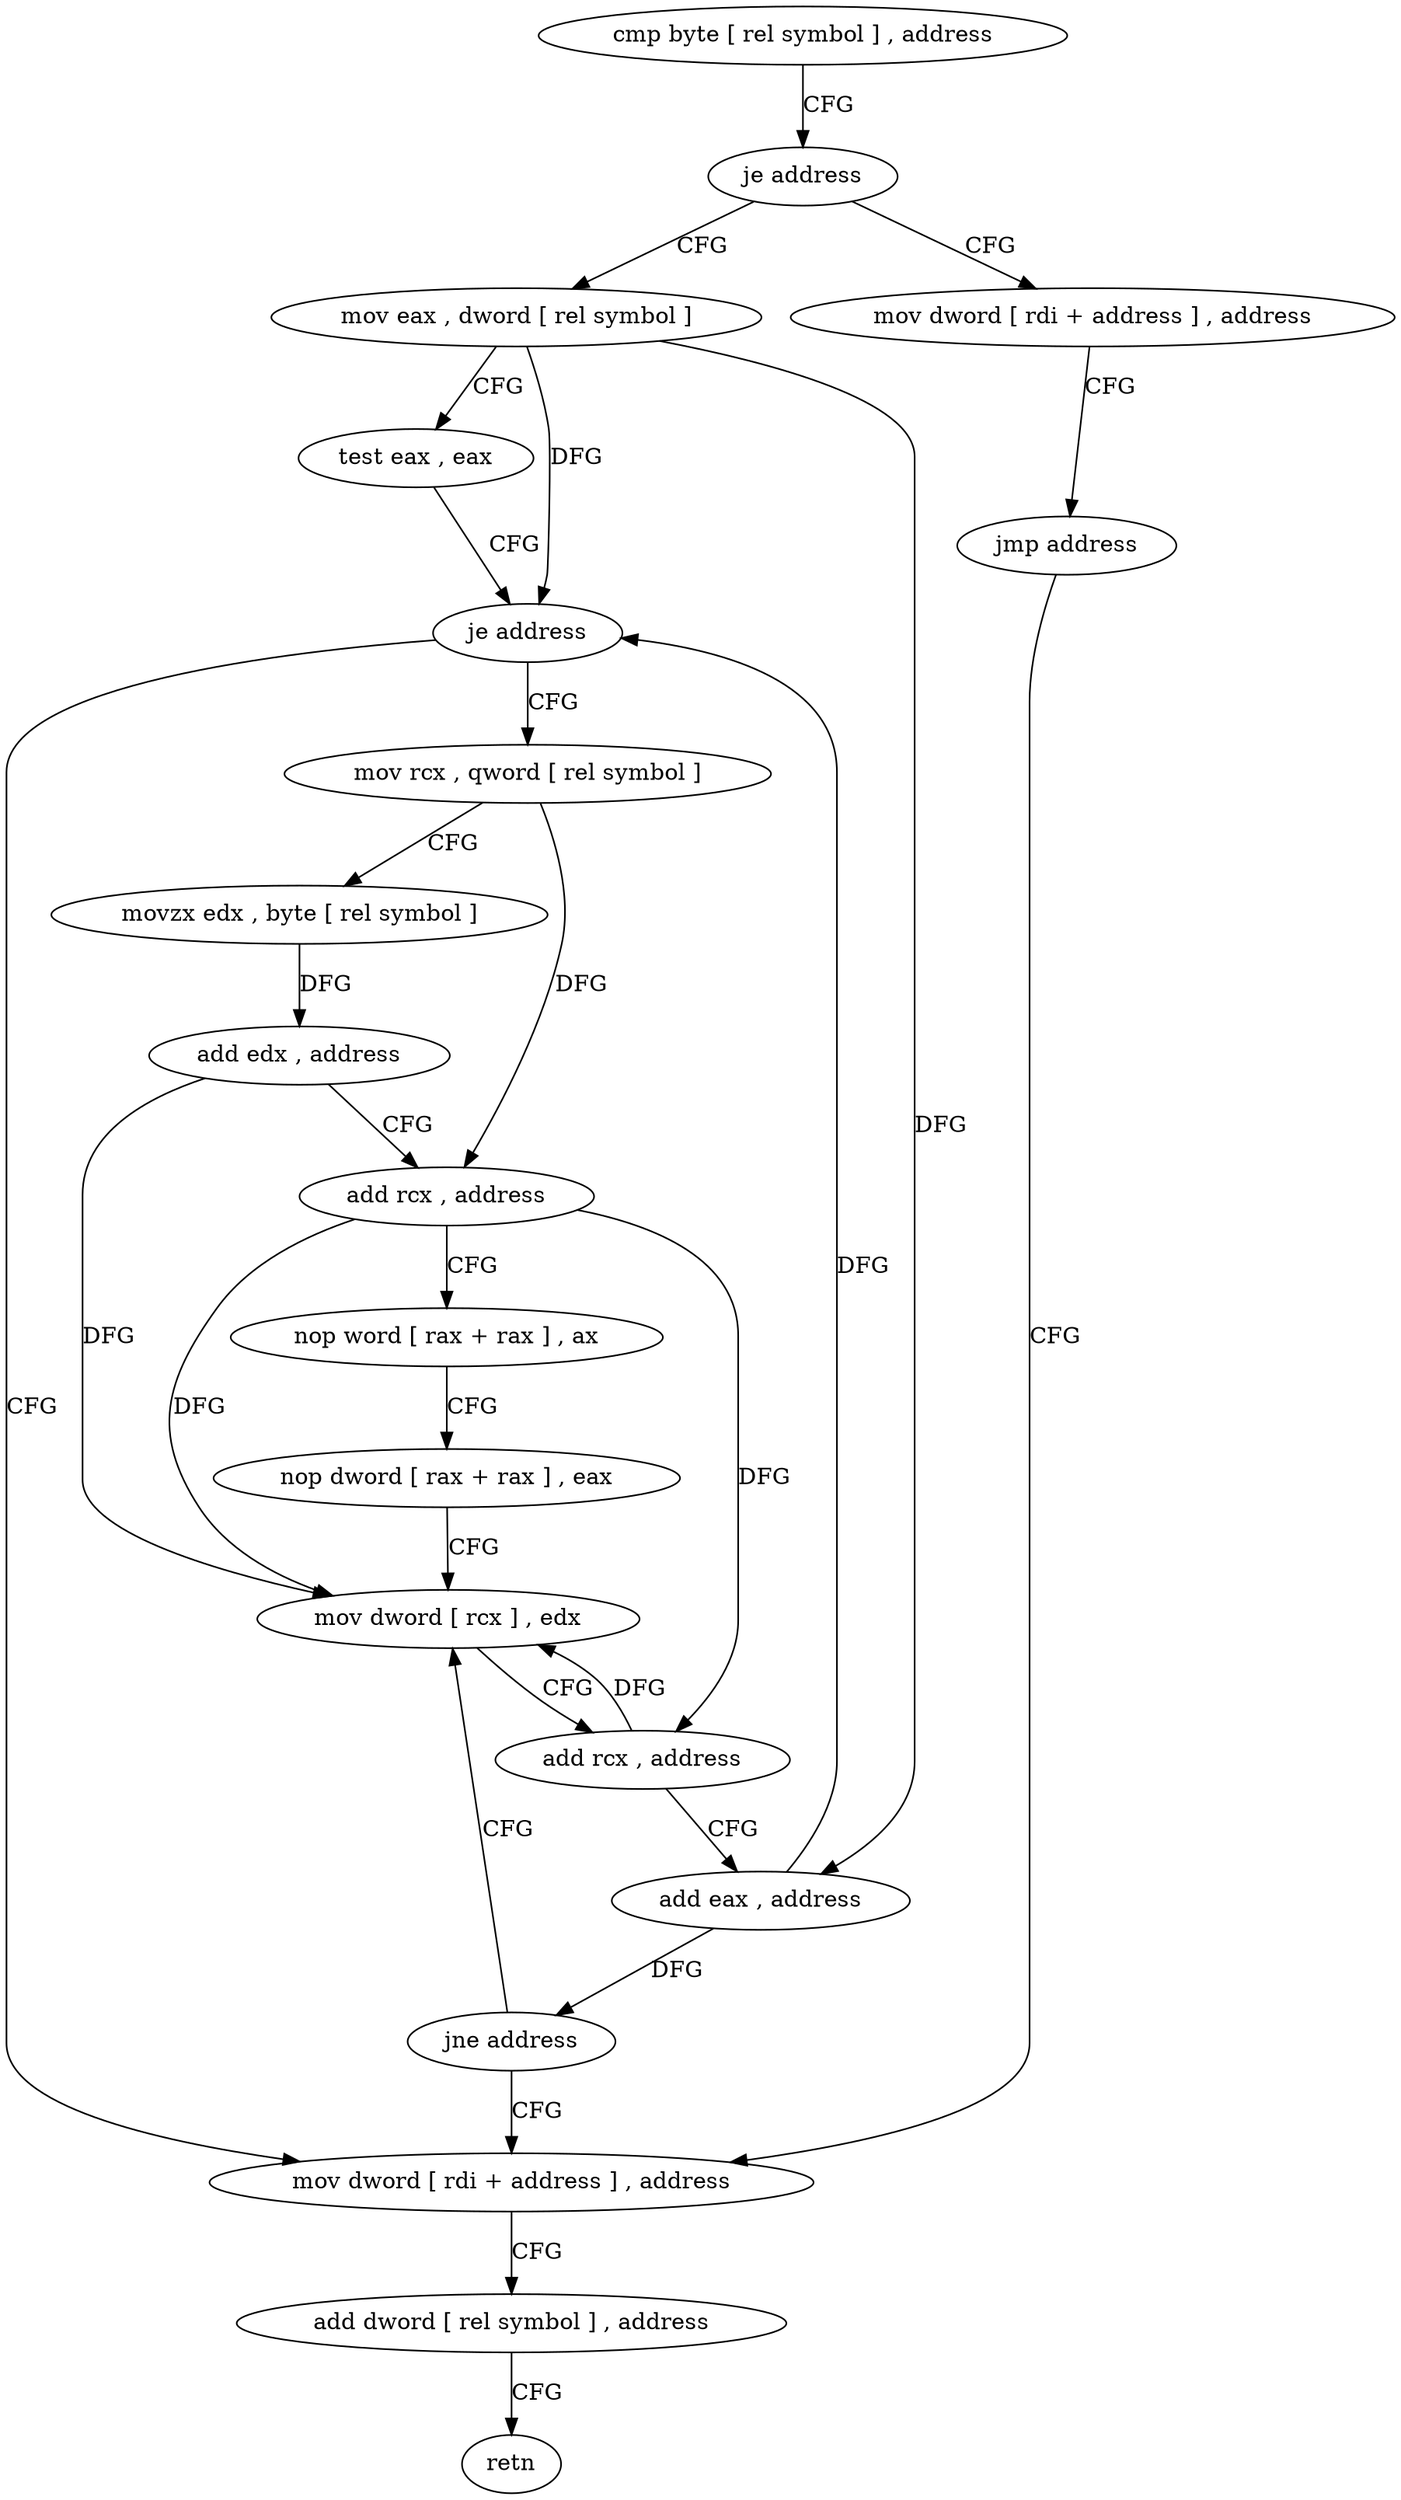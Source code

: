 digraph "func" {
"4209376" [label = "cmp byte [ rel symbol ] , address" ]
"4209383" [label = "je address" ]
"4209394" [label = "mov eax , dword [ rel symbol ]" ]
"4209385" [label = "mov dword [ rdi + address ] , address" ]
"4209400" [label = "test eax , eax" ]
"4209402" [label = "je address" ]
"4209451" [label = "mov dword [ rdi + address ] , address" ]
"4209404" [label = "mov rcx , qword [ rel symbol ]" ]
"4209392" [label = "jmp address" ]
"4209458" [label = "add dword [ rel symbol ] , address" ]
"4209465" [label = "retn" ]
"4209411" [label = "movzx edx , byte [ rel symbol ]" ]
"4209418" [label = "add edx , address" ]
"4209421" [label = "add rcx , address" ]
"4209425" [label = "nop word [ rax + rax ] , ax" ]
"4209435" [label = "nop dword [ rax + rax ] , eax" ]
"4209440" [label = "mov dword [ rcx ] , edx" ]
"4209442" [label = "add rcx , address" ]
"4209446" [label = "add eax , address" ]
"4209449" [label = "jne address" ]
"4209376" -> "4209383" [ label = "CFG" ]
"4209383" -> "4209394" [ label = "CFG" ]
"4209383" -> "4209385" [ label = "CFG" ]
"4209394" -> "4209400" [ label = "CFG" ]
"4209394" -> "4209402" [ label = "DFG" ]
"4209394" -> "4209446" [ label = "DFG" ]
"4209385" -> "4209392" [ label = "CFG" ]
"4209400" -> "4209402" [ label = "CFG" ]
"4209402" -> "4209451" [ label = "CFG" ]
"4209402" -> "4209404" [ label = "CFG" ]
"4209451" -> "4209458" [ label = "CFG" ]
"4209404" -> "4209411" [ label = "CFG" ]
"4209404" -> "4209421" [ label = "DFG" ]
"4209392" -> "4209451" [ label = "CFG" ]
"4209458" -> "4209465" [ label = "CFG" ]
"4209411" -> "4209418" [ label = "DFG" ]
"4209418" -> "4209421" [ label = "CFG" ]
"4209418" -> "4209440" [ label = "DFG" ]
"4209421" -> "4209425" [ label = "CFG" ]
"4209421" -> "4209440" [ label = "DFG" ]
"4209421" -> "4209442" [ label = "DFG" ]
"4209425" -> "4209435" [ label = "CFG" ]
"4209435" -> "4209440" [ label = "CFG" ]
"4209440" -> "4209442" [ label = "CFG" ]
"4209442" -> "4209446" [ label = "CFG" ]
"4209442" -> "4209440" [ label = "DFG" ]
"4209446" -> "4209449" [ label = "DFG" ]
"4209446" -> "4209402" [ label = "DFG" ]
"4209449" -> "4209440" [ label = "CFG" ]
"4209449" -> "4209451" [ label = "CFG" ]
}
